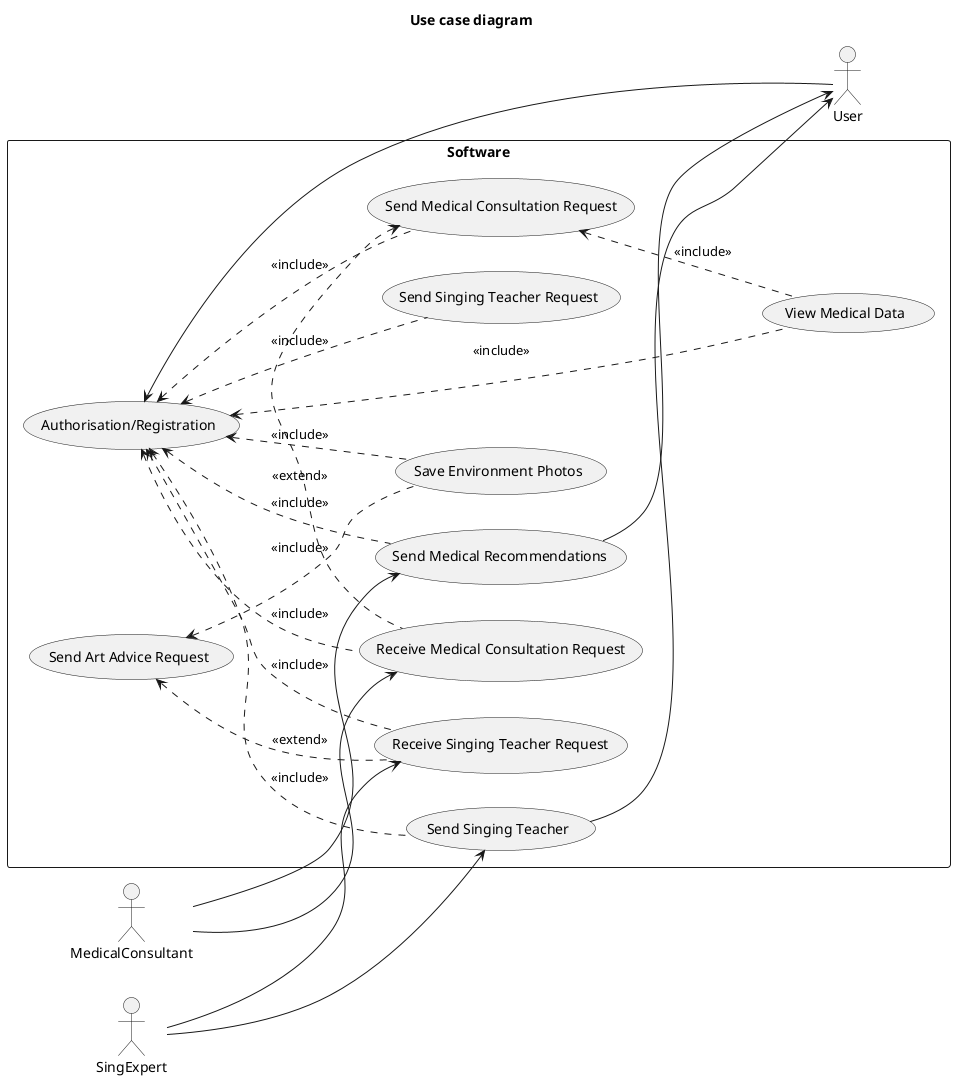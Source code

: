 @startuml
title Use case diagram
left to right direction
skinparam packageStyle rect
actor User
actor MedicalConsultant
actor SingExpert
rectangle Software {
  User --> (Authorisation/Registration)
  MedicalConsultant --> (Send Medical Recommendations)
  (Send Medical Recommendations) --> User
  SingExpert --> (Send Singing Teacher)
  (Send Singing Teacher) --> User
  MedicalConsultant --> (Receive Medical Consultation Request)
  SingExpert --> (Receive Singing Teacher Request)

  (Authorisation/Registration) <.. (Send Medical Recommendations) : <<include>>
  (Authorisation/Registration) <.. (Send Medical Consultation Request) : <<include>>
  (Authorisation/Registration) <.. (Receive Medical Consultation Request) : <<include>>
  (Authorisation/Registration) <.. (View Medical Data) : <<include>>
  (Authorisation/Registration) <.. (Send Singing Teacher Request) : <<include>>
  (Authorisation/Registration) <.. (Send Singing Teacher) : <<include>>
  (Authorisation/Registration) <.. (Save Environment Photos) : <<include>>
  (Authorisation/Registration) <.. (Receive Singing Teacher Request) : <<include>>
  (Send Art Advice Request) <. (Receive Singing Teacher Request) : <<extend>>
  (Send Medical Consultation Request) <.. (View Medical Data) : <<include>>
  (Send Art Advice Request) <.. (Save Environment Photos) : <<include>>
  (Send Medical Consultation Request) <. (Receive Medical Consultation Request) : <<extend>>
}
@enduml
